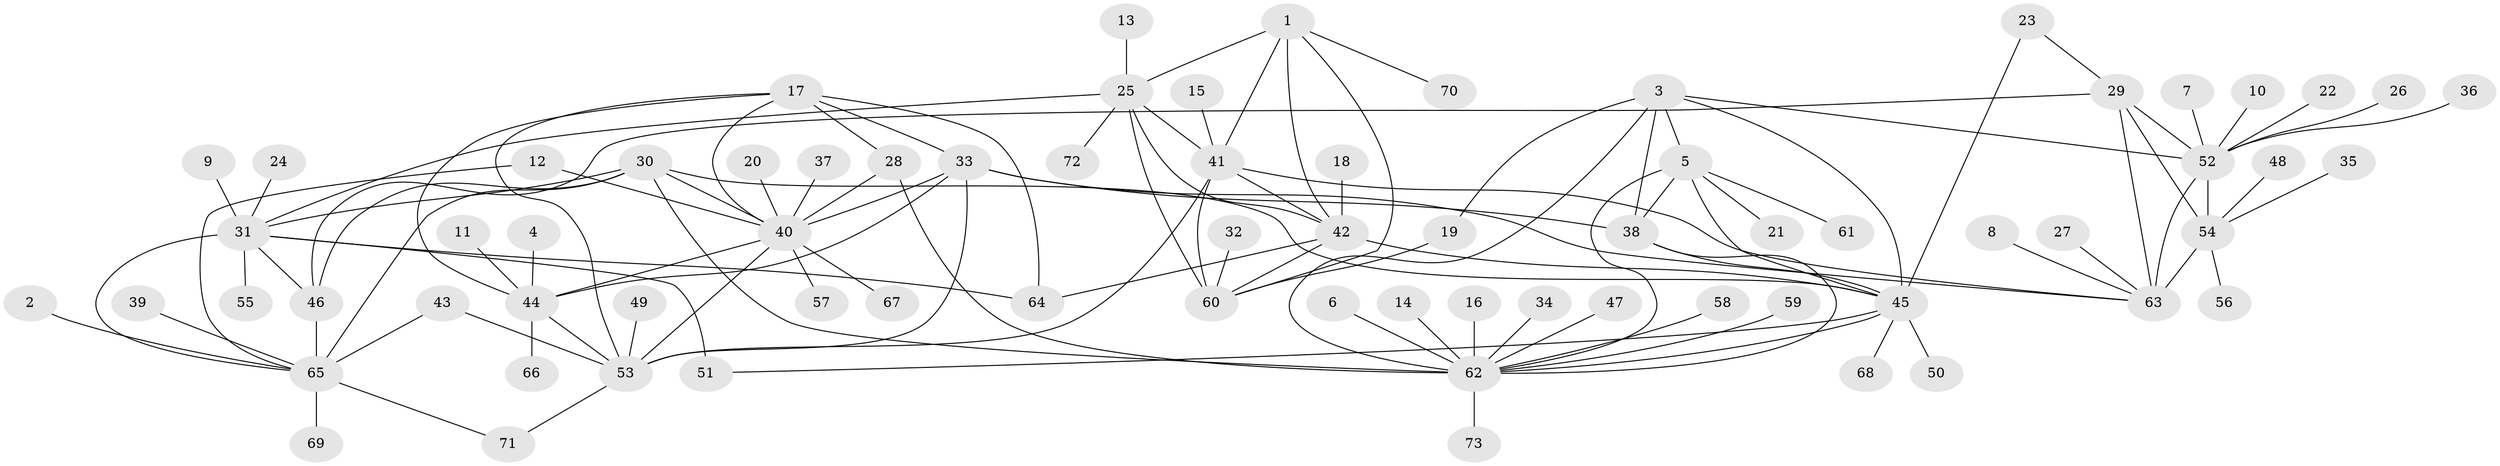 // original degree distribution, {7: 0.027586206896551724, 8: 0.034482758620689655, 9: 0.04827586206896552, 11: 0.027586206896551724, 6: 0.034482758620689655, 14: 0.013793103448275862, 18: 0.006896551724137931, 10: 0.034482758620689655, 15: 0.006896551724137931, 12: 0.006896551724137931, 1: 0.5862068965517241, 2: 0.1103448275862069, 3: 0.06206896551724138}
// Generated by graph-tools (version 1.1) at 2025/37/03/04/25 23:37:49]
// undirected, 73 vertices, 113 edges
graph export_dot {
  node [color=gray90,style=filled];
  1;
  2;
  3;
  4;
  5;
  6;
  7;
  8;
  9;
  10;
  11;
  12;
  13;
  14;
  15;
  16;
  17;
  18;
  19;
  20;
  21;
  22;
  23;
  24;
  25;
  26;
  27;
  28;
  29;
  30;
  31;
  32;
  33;
  34;
  35;
  36;
  37;
  38;
  39;
  40;
  41;
  42;
  43;
  44;
  45;
  46;
  47;
  48;
  49;
  50;
  51;
  52;
  53;
  54;
  55;
  56;
  57;
  58;
  59;
  60;
  61;
  62;
  63;
  64;
  65;
  66;
  67;
  68;
  69;
  70;
  71;
  72;
  73;
  1 -- 25 [weight=1.0];
  1 -- 41 [weight=2.0];
  1 -- 42 [weight=1.0];
  1 -- 60 [weight=2.0];
  1 -- 70 [weight=1.0];
  2 -- 65 [weight=1.0];
  3 -- 5 [weight=3.0];
  3 -- 19 [weight=1.0];
  3 -- 38 [weight=3.0];
  3 -- 45 [weight=3.0];
  3 -- 52 [weight=1.0];
  3 -- 62 [weight=3.0];
  4 -- 44 [weight=1.0];
  5 -- 21 [weight=1.0];
  5 -- 38 [weight=1.0];
  5 -- 45 [weight=1.0];
  5 -- 61 [weight=1.0];
  5 -- 62 [weight=1.0];
  6 -- 62 [weight=1.0];
  7 -- 52 [weight=1.0];
  8 -- 63 [weight=1.0];
  9 -- 31 [weight=1.0];
  10 -- 52 [weight=1.0];
  11 -- 44 [weight=1.0];
  12 -- 40 [weight=1.0];
  12 -- 65 [weight=1.0];
  13 -- 25 [weight=1.0];
  14 -- 62 [weight=1.0];
  15 -- 41 [weight=1.0];
  16 -- 62 [weight=1.0];
  17 -- 28 [weight=1.0];
  17 -- 33 [weight=4.0];
  17 -- 40 [weight=2.0];
  17 -- 44 [weight=2.0];
  17 -- 53 [weight=2.0];
  17 -- 64 [weight=1.0];
  18 -- 42 [weight=1.0];
  19 -- 60 [weight=1.0];
  20 -- 40 [weight=1.0];
  22 -- 52 [weight=1.0];
  23 -- 29 [weight=1.0];
  23 -- 45 [weight=1.0];
  24 -- 31 [weight=1.0];
  25 -- 31 [weight=1.0];
  25 -- 41 [weight=2.0];
  25 -- 42 [weight=1.0];
  25 -- 60 [weight=2.0];
  25 -- 72 [weight=1.0];
  26 -- 52 [weight=1.0];
  27 -- 63 [weight=1.0];
  28 -- 40 [weight=1.0];
  28 -- 62 [weight=1.0];
  29 -- 46 [weight=1.0];
  29 -- 52 [weight=3.0];
  29 -- 54 [weight=1.0];
  29 -- 63 [weight=2.0];
  30 -- 31 [weight=1.0];
  30 -- 40 [weight=1.0];
  30 -- 45 [weight=1.0];
  30 -- 46 [weight=3.0];
  30 -- 62 [weight=1.0];
  30 -- 65 [weight=2.0];
  31 -- 46 [weight=3.0];
  31 -- 51 [weight=1.0];
  31 -- 55 [weight=1.0];
  31 -- 64 [weight=1.0];
  31 -- 65 [weight=2.0];
  32 -- 60 [weight=1.0];
  33 -- 38 [weight=1.0];
  33 -- 40 [weight=2.0];
  33 -- 44 [weight=2.0];
  33 -- 53 [weight=2.0];
  33 -- 63 [weight=1.0];
  34 -- 62 [weight=1.0];
  35 -- 54 [weight=1.0];
  36 -- 52 [weight=1.0];
  37 -- 40 [weight=1.0];
  38 -- 45 [weight=1.0];
  38 -- 62 [weight=1.0];
  39 -- 65 [weight=1.0];
  40 -- 44 [weight=1.0];
  40 -- 53 [weight=1.0];
  40 -- 57 [weight=1.0];
  40 -- 67 [weight=1.0];
  41 -- 42 [weight=2.0];
  41 -- 53 [weight=1.0];
  41 -- 60 [weight=4.0];
  41 -- 63 [weight=1.0];
  42 -- 45 [weight=1.0];
  42 -- 60 [weight=2.0];
  42 -- 64 [weight=1.0];
  43 -- 53 [weight=1.0];
  43 -- 65 [weight=1.0];
  44 -- 53 [weight=1.0];
  44 -- 66 [weight=1.0];
  45 -- 50 [weight=1.0];
  45 -- 51 [weight=1.0];
  45 -- 62 [weight=1.0];
  45 -- 68 [weight=1.0];
  46 -- 65 [weight=6.0];
  47 -- 62 [weight=1.0];
  48 -- 54 [weight=1.0];
  49 -- 53 [weight=1.0];
  52 -- 54 [weight=3.0];
  52 -- 63 [weight=6.0];
  53 -- 71 [weight=1.0];
  54 -- 56 [weight=1.0];
  54 -- 63 [weight=2.0];
  58 -- 62 [weight=1.0];
  59 -- 62 [weight=1.0];
  62 -- 73 [weight=1.0];
  65 -- 69 [weight=1.0];
  65 -- 71 [weight=1.0];
}
